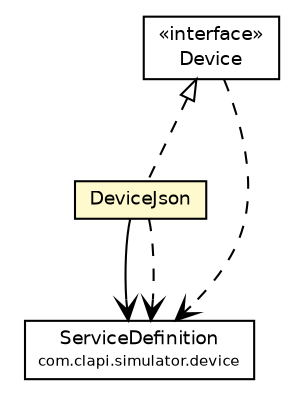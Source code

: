#!/usr/local/bin/dot
#
# Class diagram 
# Generated by UMLGraph version 5.1 (http://www.umlgraph.org/)
#

digraph G {
	edge [fontname="Helvetica",fontsize=10,labelfontname="Helvetica",labelfontsize=10];
	node [fontname="Helvetica",fontsize=10,shape=plaintext];
	nodesep=0.25;
	ranksep=0.5;
	// com.connectlife.coreserver.environment.device.Device
	c1598 [label=<<table title="com.connectlife.coreserver.environment.device.Device" border="0" cellborder="1" cellspacing="0" cellpadding="2" port="p" href="./Device.html">
		<tr><td><table border="0" cellspacing="0" cellpadding="1">
<tr><td align="center" balign="center"> &#171;interface&#187; </td></tr>
<tr><td align="center" balign="center"> Device </td></tr>
		</table></td></tr>
		</table>>, fontname="Helvetica", fontcolor="black", fontsize=9.0];
	// com.connectlife.coreserver.environment.device.DeviceJson
	c1602 [label=<<table title="com.connectlife.coreserver.environment.device.DeviceJson" border="0" cellborder="1" cellspacing="0" cellpadding="2" port="p" bgcolor="lemonChiffon" href="./DeviceJson.html">
		<tr><td><table border="0" cellspacing="0" cellpadding="1">
<tr><td align="center" balign="center"> DeviceJson </td></tr>
		</table></td></tr>
		</table>>, fontname="Helvetica", fontcolor="black", fontsize=9.0];
	//com.connectlife.coreserver.environment.device.DeviceJson implements com.connectlife.coreserver.environment.device.Device
	c1598:p -> c1602:p [dir=back,arrowtail=empty,style=dashed];
	// com.connectlife.coreserver.environment.device.DeviceJson NAVASSOC com.clapi.simulator.device.ServiceDefinition
	c1602:p -> c1620:p [taillabel="", label="", headlabel="", fontname="Helvetica", fontcolor="black", fontsize=10.0, color="black", arrowhead=open];
	// com.connectlife.coreserver.environment.device.Device DEPEND com.clapi.simulator.device.ServiceDefinition
	c1598:p -> c1620:p [taillabel="", label="", headlabel="", fontname="Helvetica", fontcolor="black", fontsize=10.0, color="black", arrowhead=open, style=dashed];
	// com.connectlife.coreserver.environment.device.DeviceJson DEPEND com.clapi.simulator.device.ServiceDefinition
	c1602:p -> c1620:p [taillabel="", label="", headlabel="", fontname="Helvetica", fontcolor="black", fontsize=10.0, color="black", arrowhead=open, style=dashed];
	// com.clapi.simulator.device.ServiceDefinition
	c1620 [label=<<table title="com.clapi.simulator.device.ServiceDefinition" border="0" cellborder="1" cellspacing="0" cellpadding="2" port="p" href="http://java.sun.com/j2se/1.4.2/docs/api/com/clapi/simulator/device/ServiceDefinition.html">
		<tr><td><table border="0" cellspacing="0" cellpadding="1">
<tr><td align="center" balign="center"> ServiceDefinition </td></tr>
<tr><td align="center" balign="center"><font point-size="7.0"> com.clapi.simulator.device </font></td></tr>
		</table></td></tr>
		</table>>, fontname="Helvetica", fontcolor="black", fontsize=9.0];
}

